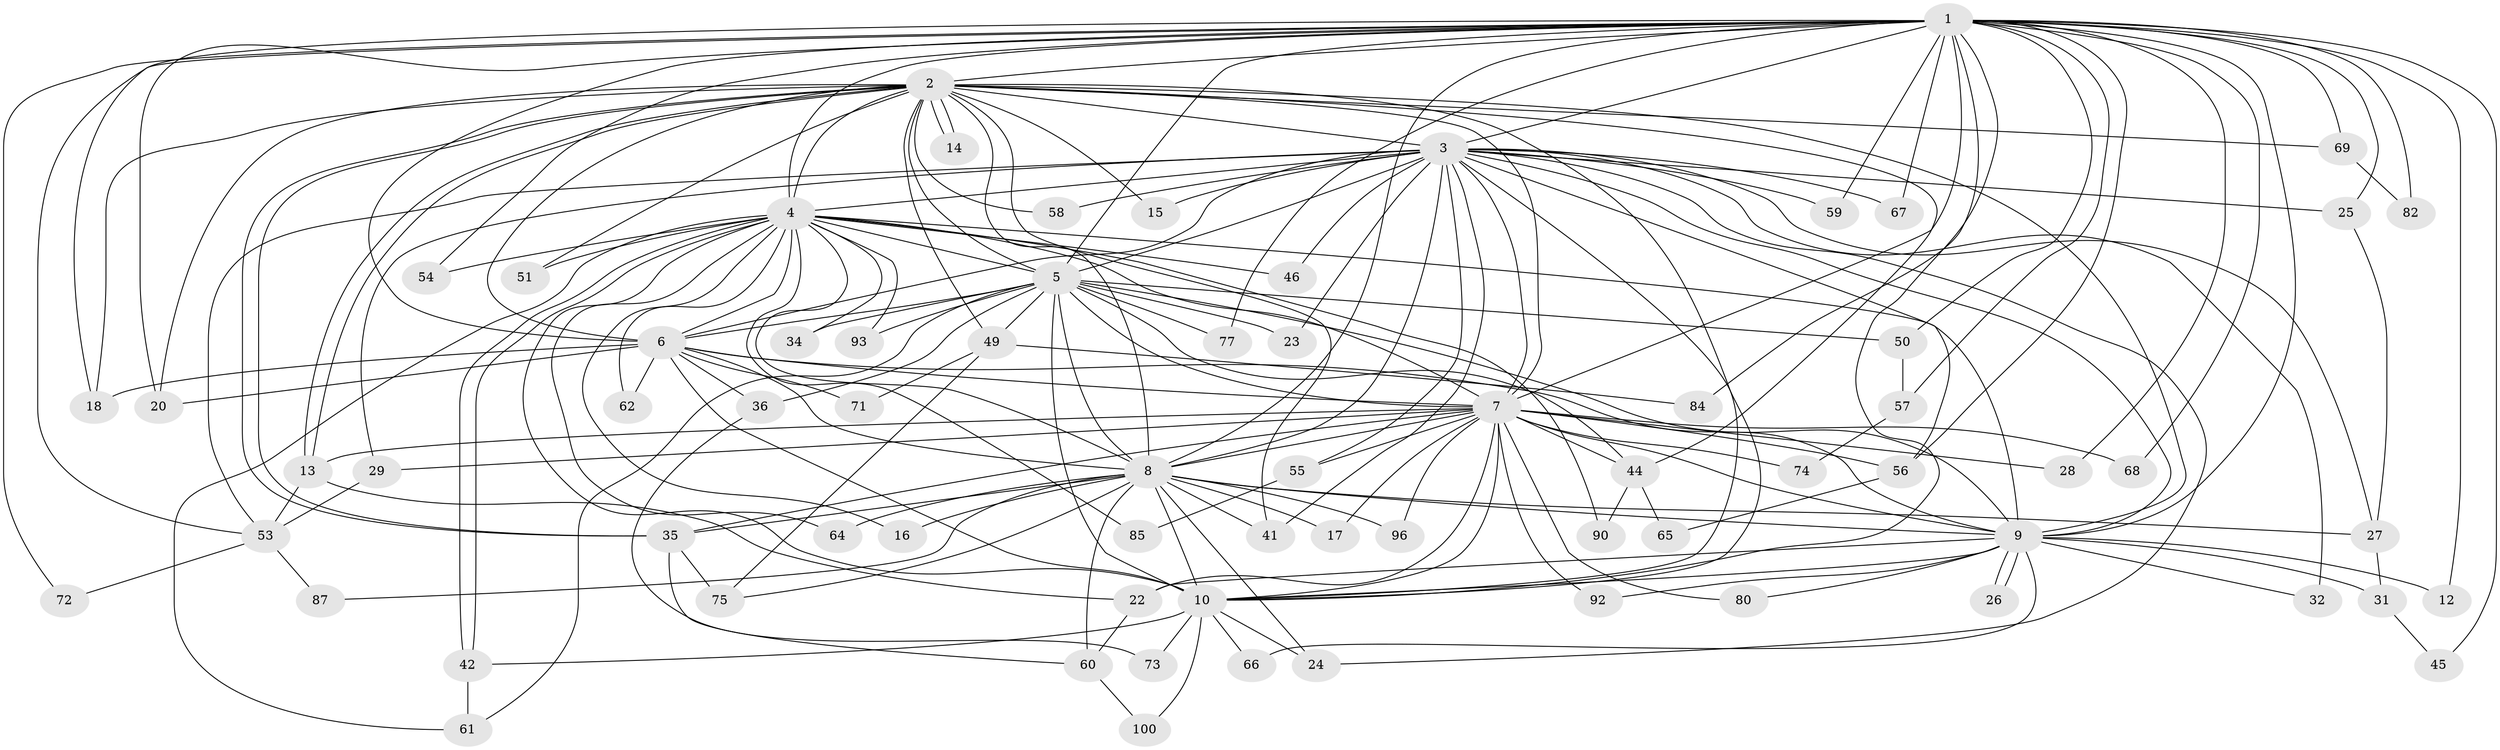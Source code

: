 // Generated by graph-tools (version 1.1) at 2025/23/03/03/25 07:23:46]
// undirected, 71 vertices, 184 edges
graph export_dot {
graph [start="1"]
  node [color=gray90,style=filled];
  1 [super="+33"];
  2 [super="+19"];
  3 [super="+40"];
  4 [super="+38"];
  5 [super="+11"];
  6 [super="+37"];
  7 [super="+88"];
  8 [super="+39"];
  9 [super="+48"];
  10 [super="+43"];
  12;
  13 [super="+52"];
  14;
  15;
  16;
  17;
  18 [super="+21"];
  20 [super="+91"];
  22 [super="+83"];
  23;
  24 [super="+30"];
  25;
  26;
  27 [super="+78"];
  28 [super="+89"];
  29 [super="+95"];
  31;
  32;
  34;
  35 [super="+81"];
  36;
  41 [super="+98"];
  42 [super="+47"];
  44 [super="+79"];
  45;
  46;
  49 [super="+99"];
  50 [super="+63"];
  51;
  53 [super="+94"];
  54;
  55;
  56 [super="+76"];
  57;
  58 [super="+70"];
  59;
  60 [super="+97"];
  61 [super="+86"];
  62;
  64;
  65;
  66;
  67;
  68;
  69;
  71;
  72;
  73;
  74;
  75;
  77;
  80;
  82;
  84;
  85;
  87;
  90;
  92;
  93;
  96;
  100;
  1 -- 2;
  1 -- 3;
  1 -- 4;
  1 -- 5;
  1 -- 6;
  1 -- 7;
  1 -- 8;
  1 -- 9;
  1 -- 10;
  1 -- 12;
  1 -- 18;
  1 -- 25;
  1 -- 28;
  1 -- 45;
  1 -- 50 [weight=2];
  1 -- 53;
  1 -- 54;
  1 -- 57;
  1 -- 59;
  1 -- 67;
  1 -- 68;
  1 -- 69;
  1 -- 72;
  1 -- 77;
  1 -- 82;
  1 -- 84;
  1 -- 56;
  1 -- 20;
  2 -- 3;
  2 -- 4;
  2 -- 5;
  2 -- 6 [weight=2];
  2 -- 7 [weight=3];
  2 -- 8;
  2 -- 9;
  2 -- 10;
  2 -- 13;
  2 -- 13;
  2 -- 14;
  2 -- 14;
  2 -- 15;
  2 -- 18;
  2 -- 20 [weight=2];
  2 -- 35;
  2 -- 35;
  2 -- 49;
  2 -- 51;
  2 -- 58;
  2 -- 69;
  2 -- 44;
  2 -- 41;
  3 -- 4;
  3 -- 5;
  3 -- 6;
  3 -- 7;
  3 -- 8;
  3 -- 9;
  3 -- 10;
  3 -- 15;
  3 -- 23;
  3 -- 24;
  3 -- 25;
  3 -- 27;
  3 -- 29;
  3 -- 32;
  3 -- 41;
  3 -- 46;
  3 -- 55;
  3 -- 56;
  3 -- 58 [weight=2];
  3 -- 59;
  3 -- 67;
  3 -- 53;
  4 -- 5;
  4 -- 6;
  4 -- 7;
  4 -- 8;
  4 -- 9 [weight=2];
  4 -- 10;
  4 -- 16;
  4 -- 34;
  4 -- 42;
  4 -- 42;
  4 -- 46;
  4 -- 51;
  4 -- 54;
  4 -- 61;
  4 -- 62;
  4 -- 64;
  4 -- 85;
  4 -- 90;
  4 -- 93;
  5 -- 6;
  5 -- 7;
  5 -- 8 [weight=2];
  5 -- 9;
  5 -- 10;
  5 -- 23;
  5 -- 36;
  5 -- 44;
  5 -- 49;
  5 -- 61;
  5 -- 77;
  5 -- 93;
  5 -- 34;
  5 -- 50;
  6 -- 7;
  6 -- 8;
  6 -- 9;
  6 -- 10;
  6 -- 20;
  6 -- 36;
  6 -- 62;
  6 -- 71;
  6 -- 18;
  7 -- 8;
  7 -- 9;
  7 -- 10 [weight=2];
  7 -- 17;
  7 -- 22;
  7 -- 28 [weight=2];
  7 -- 29;
  7 -- 44;
  7 -- 55;
  7 -- 56;
  7 -- 68;
  7 -- 74;
  7 -- 80;
  7 -- 92;
  7 -- 96;
  7 -- 35;
  7 -- 13;
  8 -- 9 [weight=2];
  8 -- 10;
  8 -- 16;
  8 -- 17;
  8 -- 24;
  8 -- 41;
  8 -- 75;
  8 -- 87;
  8 -- 96;
  8 -- 64;
  8 -- 35;
  8 -- 27;
  8 -- 60;
  9 -- 10;
  9 -- 12;
  9 -- 22;
  9 -- 26;
  9 -- 26;
  9 -- 31;
  9 -- 32;
  9 -- 66;
  9 -- 80;
  9 -- 92;
  10 -- 66;
  10 -- 73;
  10 -- 100;
  10 -- 42;
  10 -- 24;
  13 -- 53;
  13 -- 22;
  22 -- 60;
  25 -- 27;
  27 -- 31;
  29 -- 53;
  31 -- 45;
  35 -- 60;
  35 -- 75;
  36 -- 73;
  42 -- 61;
  44 -- 65;
  44 -- 90;
  49 -- 71;
  49 -- 84;
  49 -- 75;
  50 -- 57;
  53 -- 72;
  53 -- 87;
  55 -- 85;
  56 -- 65;
  57 -- 74;
  60 -- 100;
  69 -- 82;
}
